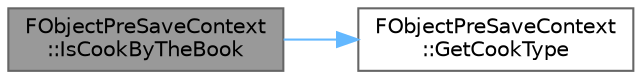 digraph "FObjectPreSaveContext::IsCookByTheBook"
{
 // INTERACTIVE_SVG=YES
 // LATEX_PDF_SIZE
  bgcolor="transparent";
  edge [fontname=Helvetica,fontsize=10,labelfontname=Helvetica,labelfontsize=10];
  node [fontname=Helvetica,fontsize=10,shape=box,height=0.2,width=0.4];
  rankdir="LR";
  Node1 [id="Node000001",label="FObjectPreSaveContext\l::IsCookByTheBook",height=0.2,width=0.4,color="gray40", fillcolor="grey60", style="filled", fontcolor="black",tooltip=" "];
  Node1 -> Node2 [id="edge1_Node000001_Node000002",color="steelblue1",style="solid",tooltip=" "];
  Node2 [id="Node000002",label="FObjectPreSaveContext\l::GetCookType",height=0.2,width=0.4,color="grey40", fillcolor="white", style="filled",URL="$d3/d0c/classFObjectPreSaveContext.html#a2a9573bf246b03e19c0fd1563463fbfe",tooltip=" "];
}
